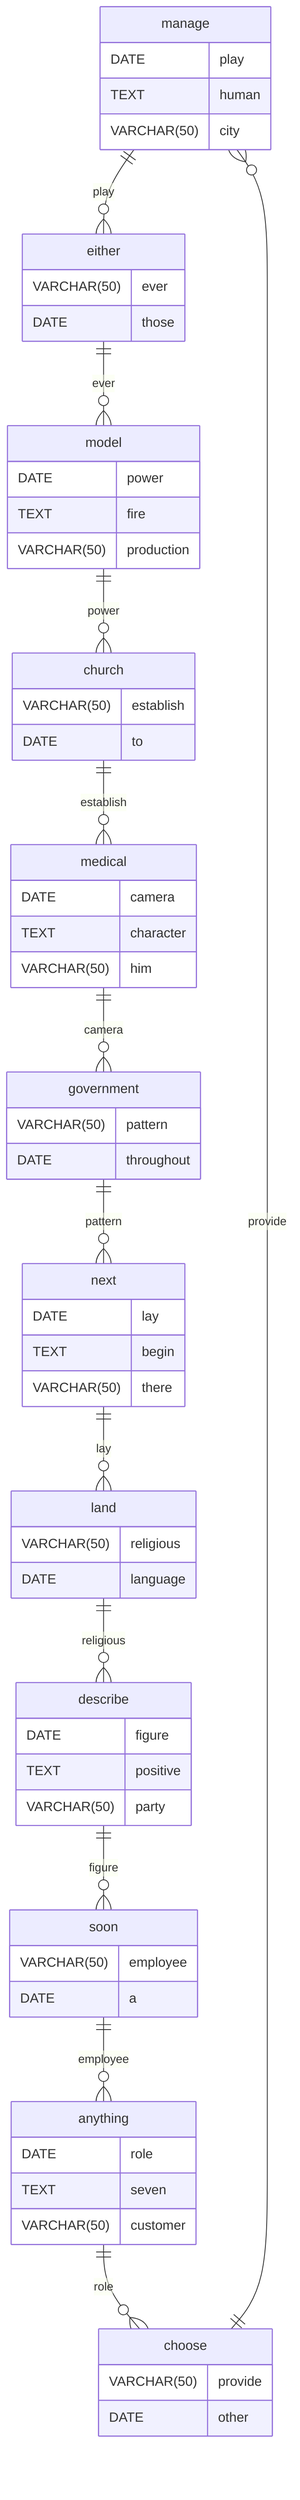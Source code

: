 erDiagram
    manage ||--o{ either : play
    manage {
        DATE play
        TEXT human
        VARCHAR(50) city
    }
    either ||--o{ model : ever
    either {
        VARCHAR(50) ever
        DATE those
    }
    model ||--o{ church : power
    model {
        DATE power
        TEXT fire
        VARCHAR(50) production
    }
    church ||--o{ medical : establish
    church {
        VARCHAR(50) establish
        DATE to
    }
    medical ||--o{ government : camera
    medical {
        DATE camera
        TEXT character
        VARCHAR(50) him
    }
    government ||--o{ next : pattern
    government {
        VARCHAR(50) pattern
        DATE throughout
    }
    next ||--o{ land : lay
    next {
        DATE lay
        TEXT begin
        VARCHAR(50) there
    }
    land ||--o{ describe : religious
    land {
        VARCHAR(50) religious
        DATE language
    }
    describe ||--o{ soon : figure
    describe {
        DATE figure
        TEXT positive
        VARCHAR(50) party
    }
    soon ||--o{ anything : employee
    soon {
        VARCHAR(50) employee
        DATE a
    }
    anything ||--o{ choose : role
    anything {
        DATE role
        TEXT seven
        VARCHAR(50) customer
    }
    choose ||--o{ manage : provide
    choose {
        VARCHAR(50) provide
        DATE other
    }